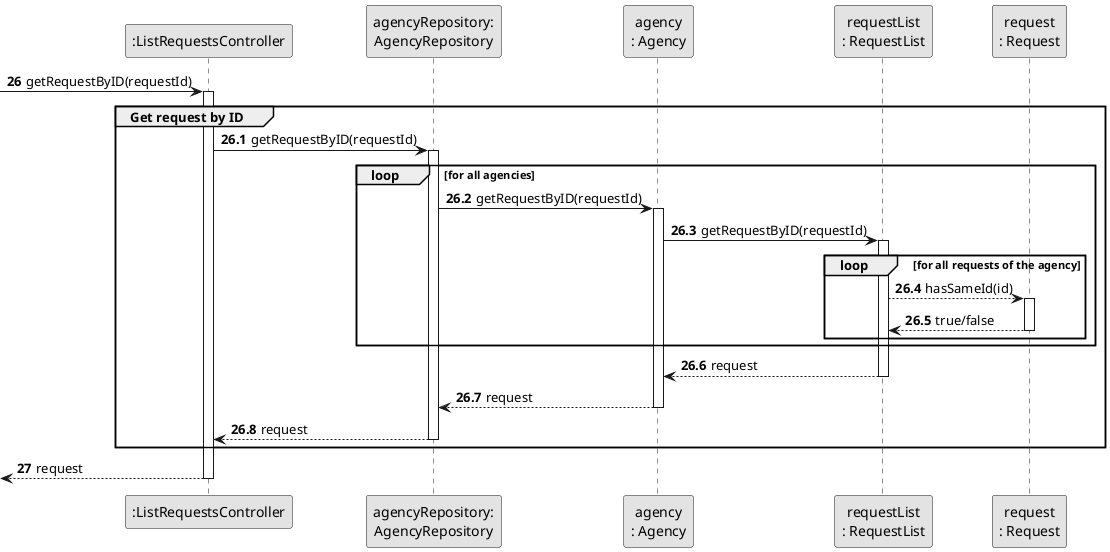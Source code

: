 @startuml
skinparam monochrome true
skinparam packageStyle rectangle
skinparam shadowing false


participant ":ListRequestsController" as CTRL
participant "agencyRepository:\nAgencyRepository" as AgencyRepository
participant "agency\n: Agency" as AGENCY
participant "requestList\n: RequestList" as ReqList
participant "request\n: Request" as REQUEST


autonumber 26
    -> CTRL: getRequestByID(requestId)
    activate CTRL

group Get request by ID

autonumber 26.1

    CTRL -> AgencyRepository: getRequestByID(requestId)
    activate AgencyRepository

    loop for all agencies

        AgencyRepository -> AGENCY: getRequestByID(requestId)
        activate AGENCY

            AGENCY -> ReqList: getRequestByID(requestId)

            loop for all requests of the agency

                activate ReqList

                ReqList --> REQUEST: hasSameId(id)

                activate REQUEST

                    REQUEST --> ReqList: true/false
                deactivate REQUEST
            end
    end

    ReqList --> AGENCY: request
    deactivate ReqList

    AGENCY --> AgencyRepository: request
    deactivate AGENCY

    AgencyRepository --> CTRL: request
    deactivate AgencyRepository

end group
autonumber 27
     <-- CTRL: request
     deactivate CTRL

@enduml